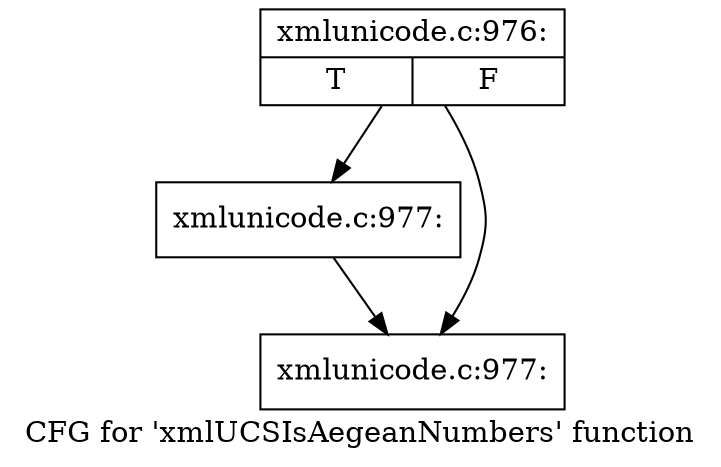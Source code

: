 digraph "CFG for 'xmlUCSIsAegeanNumbers' function" {
	label="CFG for 'xmlUCSIsAegeanNumbers' function";

	Node0x4d2cff0 [shape=record,label="{xmlunicode.c:976:|{<s0>T|<s1>F}}"];
	Node0x4d2cff0 -> Node0x4d2cf40;
	Node0x4d2cff0 -> Node0x4d2cef0;
	Node0x4d2cf40 [shape=record,label="{xmlunicode.c:977:}"];
	Node0x4d2cf40 -> Node0x4d2cef0;
	Node0x4d2cef0 [shape=record,label="{xmlunicode.c:977:}"];
}
